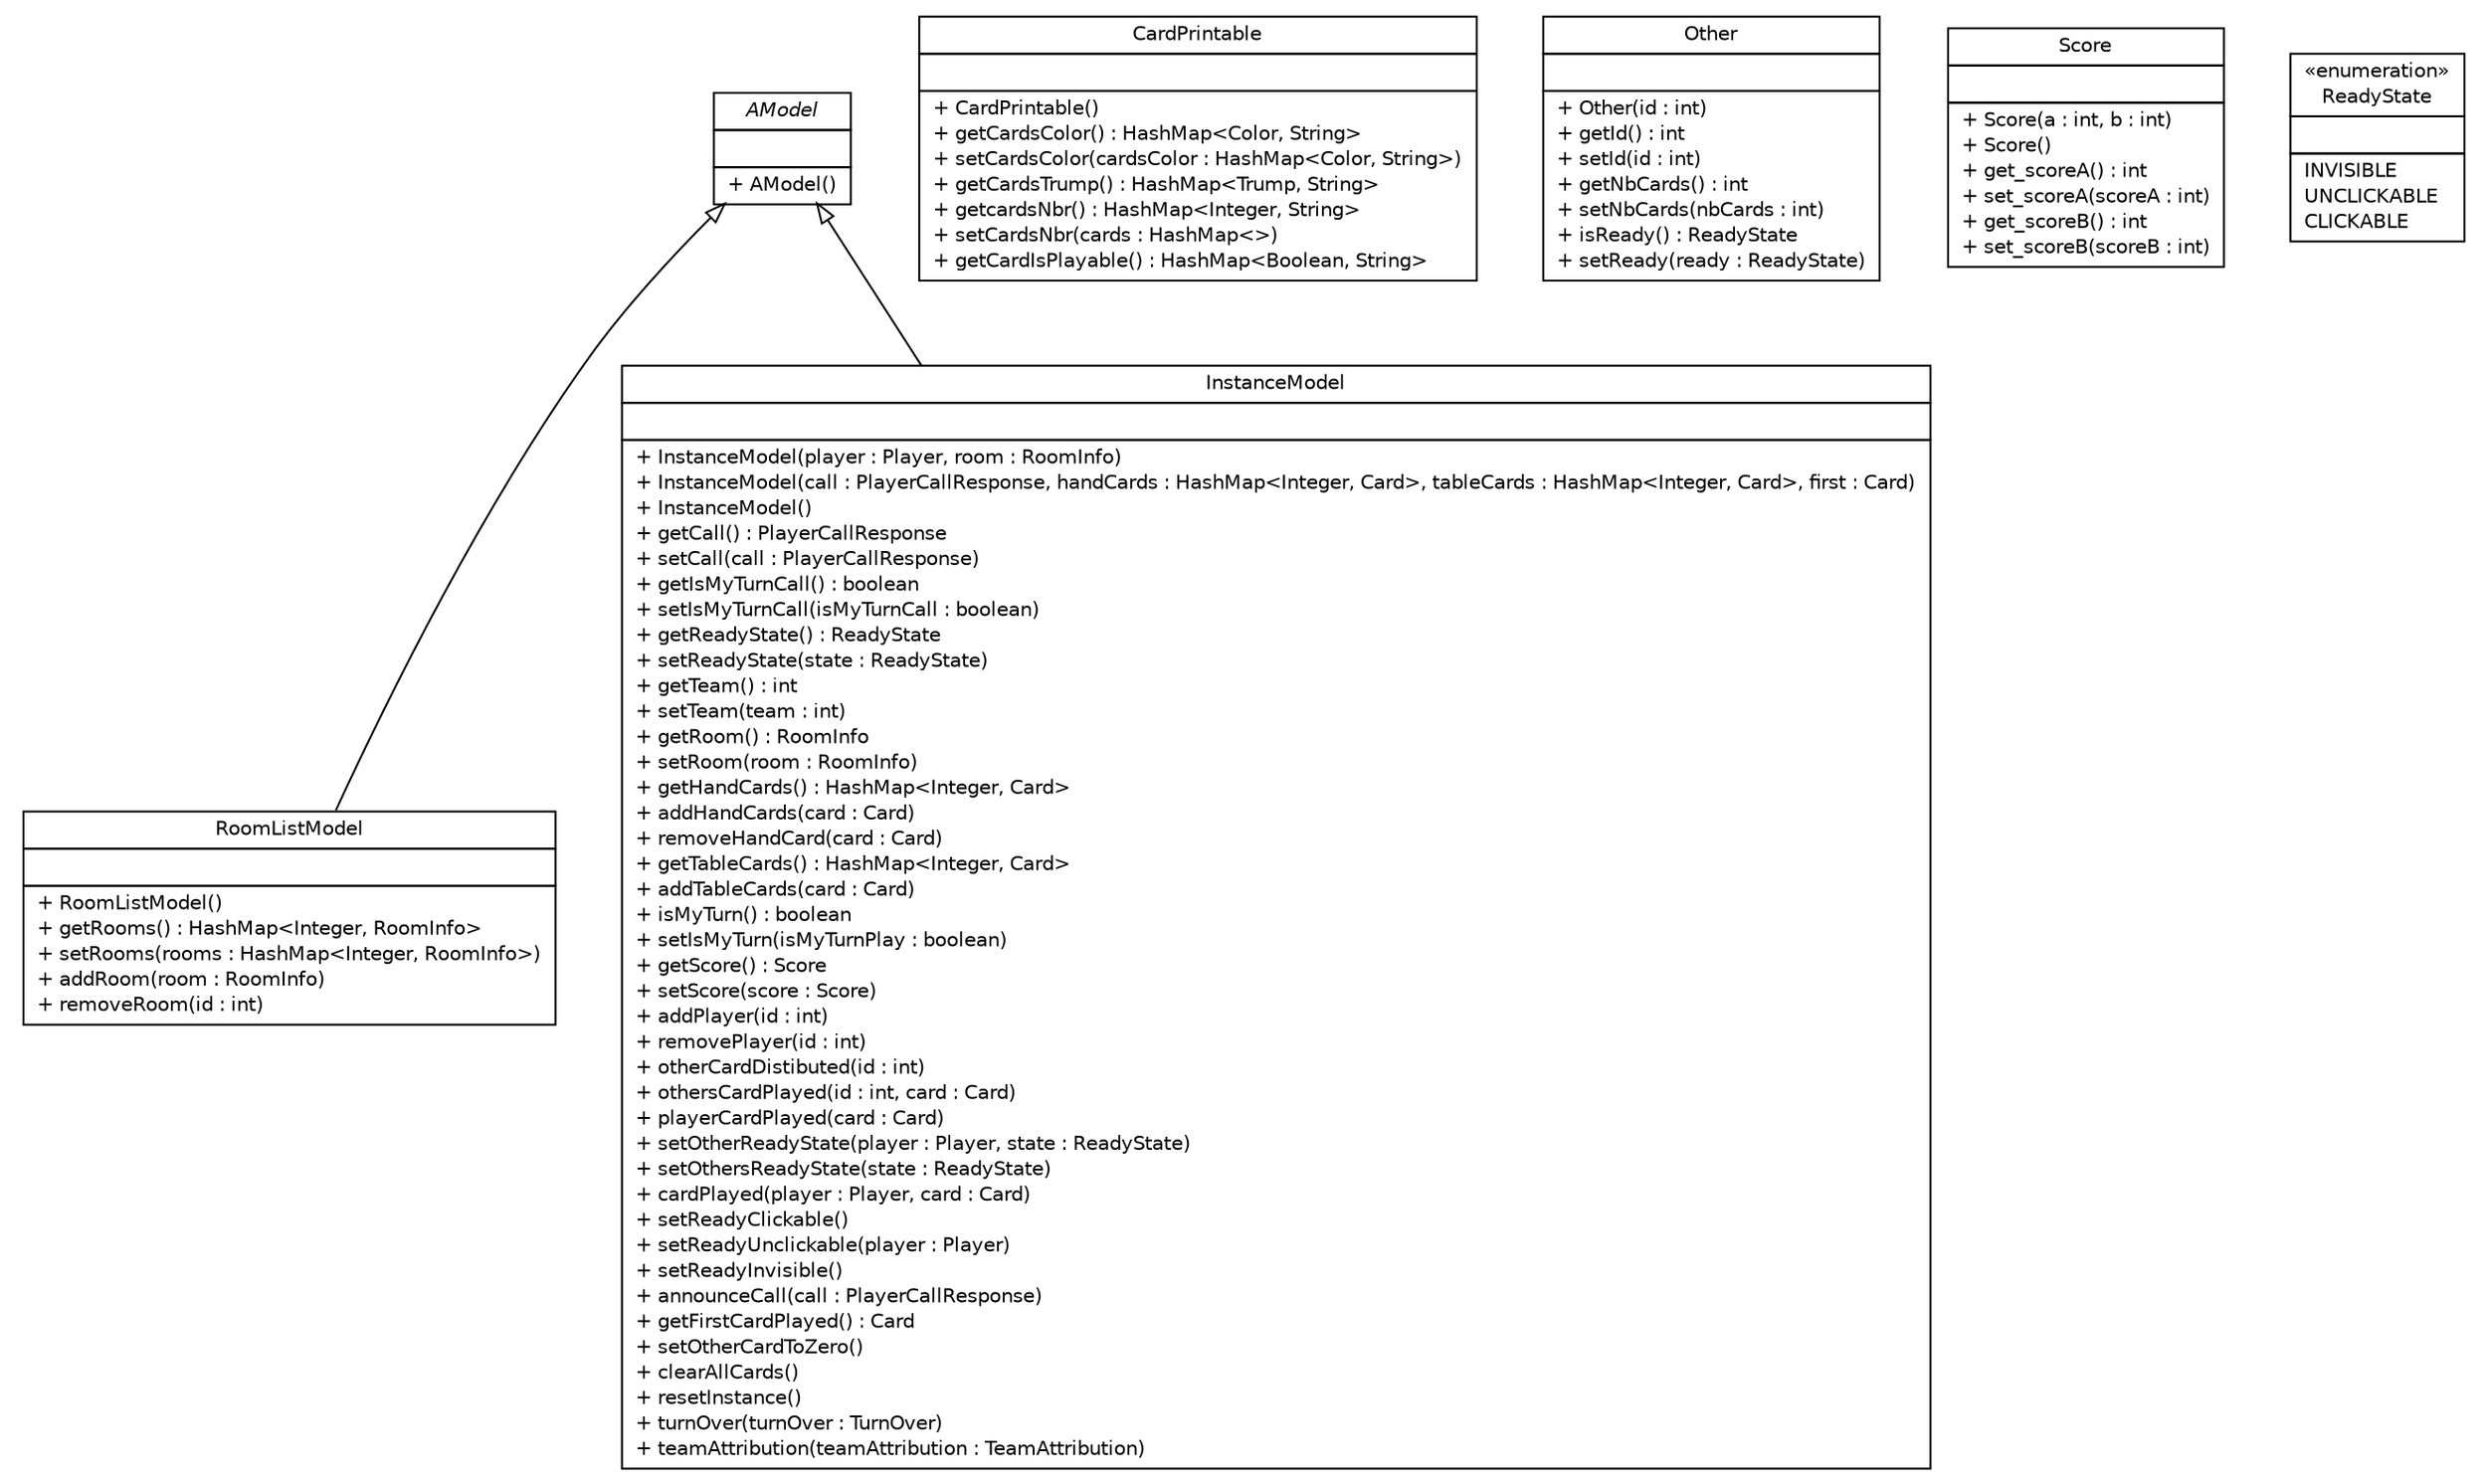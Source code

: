 #!/usr/local/bin/dot
#
# Class diagram 
# Generated by UMLGraph version R5_6 (http://www.umlgraph.org/)
#

digraph G {
	edge [fontname="Helvetica",fontsize=10,labelfontname="Helvetica",labelfontsize=10];
	node [fontname="Helvetica",fontsize=10,shape=plaintext];
	nodesep=0.25;
	ranksep=0.5;
	// Client.Model.AModel
	c234 [label=<<table title="Client.Model.AModel" border="0" cellborder="1" cellspacing="0" cellpadding="2" port="p" href="./AModel.html">
		<tr><td><table border="0" cellspacing="0" cellpadding="1">
<tr><td align="center" balign="center"><font face="Helvetica-Oblique"> AModel </font></td></tr>
		</table></td></tr>
		<tr><td><table border="0" cellspacing="0" cellpadding="1">
<tr><td align="left" balign="left">  </td></tr>
		</table></td></tr>
		<tr><td><table border="0" cellspacing="0" cellpadding="1">
<tr><td align="left" balign="left"> + AModel() </td></tr>
		</table></td></tr>
		</table>>, URL="./AModel.html", fontname="Helvetica", fontcolor="black", fontsize=10.0];
	// Client.Model.CardPrintable
	c235 [label=<<table title="Client.Model.CardPrintable" border="0" cellborder="1" cellspacing="0" cellpadding="2" port="p" href="./CardPrintable.html">
		<tr><td><table border="0" cellspacing="0" cellpadding="1">
<tr><td align="center" balign="center"> CardPrintable </td></tr>
		</table></td></tr>
		<tr><td><table border="0" cellspacing="0" cellpadding="1">
<tr><td align="left" balign="left">  </td></tr>
		</table></td></tr>
		<tr><td><table border="0" cellspacing="0" cellpadding="1">
<tr><td align="left" balign="left"> + CardPrintable() </td></tr>
<tr><td align="left" balign="left"> + getCardsColor() : HashMap&lt;Color, String&gt; </td></tr>
<tr><td align="left" balign="left"> + setCardsColor(cardsColor : HashMap&lt;Color, String&gt;) </td></tr>
<tr><td align="left" balign="left"> + getCardsTrump() : HashMap&lt;Trump, String&gt; </td></tr>
<tr><td align="left" balign="left"> + getcardsNbr() : HashMap&lt;Integer, String&gt; </td></tr>
<tr><td align="left" balign="left"> + setCardsNbr(cards : HashMap&lt;&gt;) </td></tr>
<tr><td align="left" balign="left"> + getCardIsPlayable() : HashMap&lt;Boolean, String&gt; </td></tr>
		</table></td></tr>
		</table>>, URL="./CardPrintable.html", fontname="Helvetica", fontcolor="black", fontsize=10.0];
	// Client.Model.Other
	c236 [label=<<table title="Client.Model.Other" border="0" cellborder="1" cellspacing="0" cellpadding="2" port="p" href="./Other.html">
		<tr><td><table border="0" cellspacing="0" cellpadding="1">
<tr><td align="center" balign="center"> Other </td></tr>
		</table></td></tr>
		<tr><td><table border="0" cellspacing="0" cellpadding="1">
<tr><td align="left" balign="left">  </td></tr>
		</table></td></tr>
		<tr><td><table border="0" cellspacing="0" cellpadding="1">
<tr><td align="left" balign="left"> + Other(id : int) </td></tr>
<tr><td align="left" balign="left"> + getId() : int </td></tr>
<tr><td align="left" balign="left"> + setId(id : int) </td></tr>
<tr><td align="left" balign="left"> + getNbCards() : int </td></tr>
<tr><td align="left" balign="left"> + setNbCards(nbCards : int) </td></tr>
<tr><td align="left" balign="left"> + isReady() : ReadyState </td></tr>
<tr><td align="left" balign="left"> + setReady(ready : ReadyState) </td></tr>
		</table></td></tr>
		</table>>, URL="./Other.html", fontname="Helvetica", fontcolor="black", fontsize=10.0];
	// Client.Model.RoomListModel
	c237 [label=<<table title="Client.Model.RoomListModel" border="0" cellborder="1" cellspacing="0" cellpadding="2" port="p" href="./RoomListModel.html">
		<tr><td><table border="0" cellspacing="0" cellpadding="1">
<tr><td align="center" balign="center"> RoomListModel </td></tr>
		</table></td></tr>
		<tr><td><table border="0" cellspacing="0" cellpadding="1">
<tr><td align="left" balign="left">  </td></tr>
		</table></td></tr>
		<tr><td><table border="0" cellspacing="0" cellpadding="1">
<tr><td align="left" balign="left"> + RoomListModel() </td></tr>
<tr><td align="left" balign="left"> + getRooms() : HashMap&lt;Integer, RoomInfo&gt; </td></tr>
<tr><td align="left" balign="left"> + setRooms(rooms : HashMap&lt;Integer, RoomInfo&gt;) </td></tr>
<tr><td align="left" balign="left"> + addRoom(room : RoomInfo) </td></tr>
<tr><td align="left" balign="left"> + removeRoom(id : int) </td></tr>
		</table></td></tr>
		</table>>, URL="./RoomListModel.html", fontname="Helvetica", fontcolor="black", fontsize=10.0];
	// Client.Model.Score
	c238 [label=<<table title="Client.Model.Score" border="0" cellborder="1" cellspacing="0" cellpadding="2" port="p" href="./Score.html">
		<tr><td><table border="0" cellspacing="0" cellpadding="1">
<tr><td align="center" balign="center"> Score </td></tr>
		</table></td></tr>
		<tr><td><table border="0" cellspacing="0" cellpadding="1">
<tr><td align="left" balign="left">  </td></tr>
		</table></td></tr>
		<tr><td><table border="0" cellspacing="0" cellpadding="1">
<tr><td align="left" balign="left"> + Score(a : int, b : int) </td></tr>
<tr><td align="left" balign="left"> + Score() </td></tr>
<tr><td align="left" balign="left"> + get_scoreA() : int </td></tr>
<tr><td align="left" balign="left"> + set_scoreA(scoreA : int) </td></tr>
<tr><td align="left" balign="left"> + get_scoreB() : int </td></tr>
<tr><td align="left" balign="left"> + set_scoreB(scoreB : int) </td></tr>
		</table></td></tr>
		</table>>, URL="./Score.html", fontname="Helvetica", fontcolor="black", fontsize=10.0];
	// Client.Model.ReadyState
	c239 [label=<<table title="Client.Model.ReadyState" border="0" cellborder="1" cellspacing="0" cellpadding="2" port="p" href="./ReadyState.html">
		<tr><td><table border="0" cellspacing="0" cellpadding="1">
<tr><td align="center" balign="center"> &#171;enumeration&#187; </td></tr>
<tr><td align="center" balign="center"> ReadyState </td></tr>
		</table></td></tr>
		<tr><td><table border="0" cellspacing="0" cellpadding="1">
<tr><td align="left" balign="left">  </td></tr>
		</table></td></tr>
		<tr><td><table border="0" cellspacing="0" cellpadding="1">
<tr><td align="left" balign="left"> INVISIBLE </td></tr>
<tr><td align="left" balign="left"> UNCLICKABLE </td></tr>
<tr><td align="left" balign="left"> CLICKABLE </td></tr>
		</table></td></tr>
		</table>>, URL="./ReadyState.html", fontname="Helvetica", fontcolor="black", fontsize=10.0];
	// Client.Model.InstanceModel
	c240 [label=<<table title="Client.Model.InstanceModel" border="0" cellborder="1" cellspacing="0" cellpadding="2" port="p" href="./InstanceModel.html">
		<tr><td><table border="0" cellspacing="0" cellpadding="1">
<tr><td align="center" balign="center"> InstanceModel </td></tr>
		</table></td></tr>
		<tr><td><table border="0" cellspacing="0" cellpadding="1">
<tr><td align="left" balign="left">  </td></tr>
		</table></td></tr>
		<tr><td><table border="0" cellspacing="0" cellpadding="1">
<tr><td align="left" balign="left"> + InstanceModel(player : Player, room : RoomInfo) </td></tr>
<tr><td align="left" balign="left"> + InstanceModel(call : PlayerCallResponse, handCards : HashMap&lt;Integer, Card&gt;, tableCards : HashMap&lt;Integer, Card&gt;, first : Card) </td></tr>
<tr><td align="left" balign="left"> + InstanceModel() </td></tr>
<tr><td align="left" balign="left"> + getCall() : PlayerCallResponse </td></tr>
<tr><td align="left" balign="left"> + setCall(call : PlayerCallResponse) </td></tr>
<tr><td align="left" balign="left"> + getIsMyTurnCall() : boolean </td></tr>
<tr><td align="left" balign="left"> + setIsMyTurnCall(isMyTurnCall : boolean) </td></tr>
<tr><td align="left" balign="left"> + getReadyState() : ReadyState </td></tr>
<tr><td align="left" balign="left"> + setReadyState(state : ReadyState) </td></tr>
<tr><td align="left" balign="left"> + getTeam() : int </td></tr>
<tr><td align="left" balign="left"> + setTeam(team : int) </td></tr>
<tr><td align="left" balign="left"> + getRoom() : RoomInfo </td></tr>
<tr><td align="left" balign="left"> + setRoom(room : RoomInfo) </td></tr>
<tr><td align="left" balign="left"> + getHandCards() : HashMap&lt;Integer, Card&gt; </td></tr>
<tr><td align="left" balign="left"> + addHandCards(card : Card) </td></tr>
<tr><td align="left" balign="left"> + removeHandCard(card : Card) </td></tr>
<tr><td align="left" balign="left"> + getTableCards() : HashMap&lt;Integer, Card&gt; </td></tr>
<tr><td align="left" balign="left"> + addTableCards(card : Card) </td></tr>
<tr><td align="left" balign="left"> + isMyTurn() : boolean </td></tr>
<tr><td align="left" balign="left"> + setIsMyTurn(isMyTurnPlay : boolean) </td></tr>
<tr><td align="left" balign="left"> + getScore() : Score </td></tr>
<tr><td align="left" balign="left"> + setScore(score : Score) </td></tr>
<tr><td align="left" balign="left"> + addPlayer(id : int) </td></tr>
<tr><td align="left" balign="left"> + removePlayer(id : int) </td></tr>
<tr><td align="left" balign="left"> + otherCardDistibuted(id : int) </td></tr>
<tr><td align="left" balign="left"> + othersCardPlayed(id : int, card : Card) </td></tr>
<tr><td align="left" balign="left"> + playerCardPlayed(card : Card) </td></tr>
<tr><td align="left" balign="left"> + setOtherReadyState(player : Player, state : ReadyState) </td></tr>
<tr><td align="left" balign="left"> + setOthersReadyState(state : ReadyState) </td></tr>
<tr><td align="left" balign="left"> + cardPlayed(player : Player, card : Card) </td></tr>
<tr><td align="left" balign="left"> + setReadyClickable() </td></tr>
<tr><td align="left" balign="left"> + setReadyUnclickable(player : Player) </td></tr>
<tr><td align="left" balign="left"> + setReadyInvisible() </td></tr>
<tr><td align="left" balign="left"> + announceCall(call : PlayerCallResponse) </td></tr>
<tr><td align="left" balign="left"> + getFirstCardPlayed() : Card </td></tr>
<tr><td align="left" balign="left"> + setOtherCardToZero() </td></tr>
<tr><td align="left" balign="left"> + clearAllCards() </td></tr>
<tr><td align="left" balign="left"> + resetInstance() </td></tr>
<tr><td align="left" balign="left"> + turnOver(turnOver : TurnOver) </td></tr>
<tr><td align="left" balign="left"> + teamAttribution(teamAttribution : TeamAttribution) </td></tr>
		</table></td></tr>
		</table>>, URL="./InstanceModel.html", fontname="Helvetica", fontcolor="black", fontsize=10.0];
	//Client.Model.RoomListModel extends Client.Model.AModel
	c234:p -> c237:p [dir=back,arrowtail=empty];
	//Client.Model.InstanceModel extends Client.Model.AModel
	c234:p -> c240:p [dir=back,arrowtail=empty];
}

